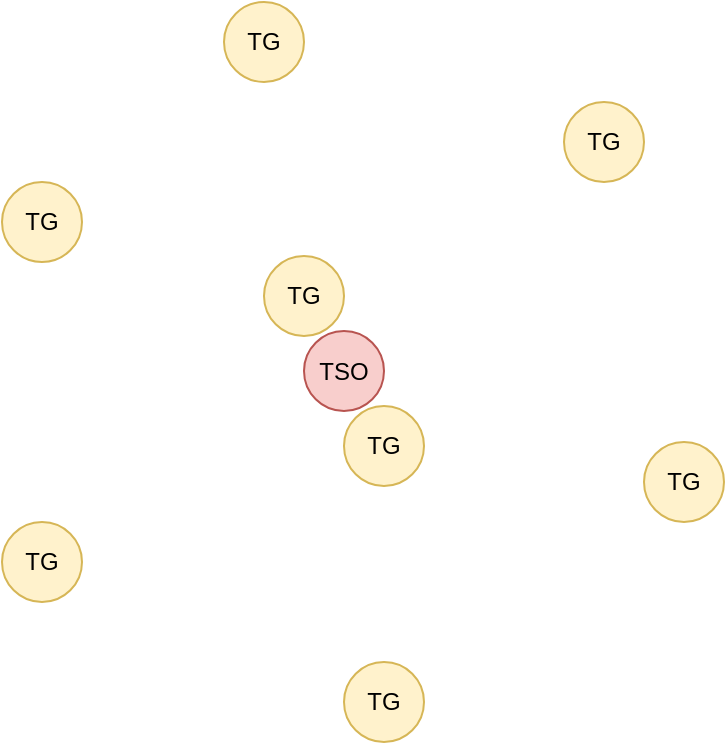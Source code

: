 <mxfile version="20.5.3" type="device"><diagram id="XbJZHwOnCuhNx9HqInK2" name="Page-1"><mxGraphModel dx="358" dy="616" grid="1" gridSize="10" guides="1" tooltips="1" connect="1" arrows="1" fold="1" page="1" pageScale="1" pageWidth="827" pageHeight="1169" math="0" shadow="0"><root><mxCell id="0"/><mxCell id="1" parent="0"/><mxCell id="fxZRAAklSAWyhK53q968-9" value="TG" style="ellipse;whiteSpace=wrap;html=1;aspect=fixed;fillColor=#fff2cc;strokeColor=#d6b656;" parent="1" vertex="1"><mxGeometry x="1241" y="602" width="40" height="40" as="geometry"/></mxCell><mxCell id="fxZRAAklSAWyhK53q968-12" value="TG" style="ellipse;whiteSpace=wrap;html=1;aspect=fixed;fillColor=#fff2cc;strokeColor=#d6b656;" parent="1" vertex="1"><mxGeometry x="1201" y="527" width="40" height="40" as="geometry"/></mxCell><mxCell id="fxZRAAklSAWyhK53q968-18" value="TSO" style="ellipse;whiteSpace=wrap;html=1;aspect=fixed;fillColor=#f8cecc;strokeColor=#b85450;" parent="1" vertex="1"><mxGeometry x="1221" y="564.5" width="40" height="40" as="geometry"/></mxCell><mxCell id="fxZRAAklSAWyhK53q968-23" value="TG" style="ellipse;whiteSpace=wrap;html=1;aspect=fixed;fillColor=#fff2cc;strokeColor=#d6b656;" parent="1" vertex="1"><mxGeometry x="1391" y="620" width="40" height="40" as="geometry"/></mxCell><mxCell id="fxZRAAklSAWyhK53q968-25" value="TG" style="ellipse;whiteSpace=wrap;html=1;aspect=fixed;fillColor=#fff2cc;strokeColor=#d6b656;" parent="1" vertex="1"><mxGeometry x="1241" y="730" width="40" height="40" as="geometry"/></mxCell><mxCell id="fxZRAAklSAWyhK53q968-26" value="TG" style="ellipse;whiteSpace=wrap;html=1;aspect=fixed;fillColor=#fff2cc;strokeColor=#d6b656;" parent="1" vertex="1"><mxGeometry x="1351" y="450" width="40" height="40" as="geometry"/></mxCell><mxCell id="fxZRAAklSAWyhK53q968-27" value="TG" style="ellipse;whiteSpace=wrap;html=1;aspect=fixed;fillColor=#fff2cc;strokeColor=#d6b656;" parent="1" vertex="1"><mxGeometry x="1070" y="660" width="40" height="40" as="geometry"/></mxCell><mxCell id="kGUYqyGWANSBVyyqMHr4-13" value="TG" style="ellipse;whiteSpace=wrap;html=1;aspect=fixed;fillColor=#fff2cc;strokeColor=#d6b656;" vertex="1" parent="1"><mxGeometry x="1181" y="400" width="40" height="40" as="geometry"/></mxCell><mxCell id="kGUYqyGWANSBVyyqMHr4-14" value="TG" style="ellipse;whiteSpace=wrap;html=1;aspect=fixed;fillColor=#fff2cc;strokeColor=#d6b656;" vertex="1" parent="1"><mxGeometry x="1070" y="490" width="40" height="40" as="geometry"/></mxCell></root></mxGraphModel></diagram></mxfile>
